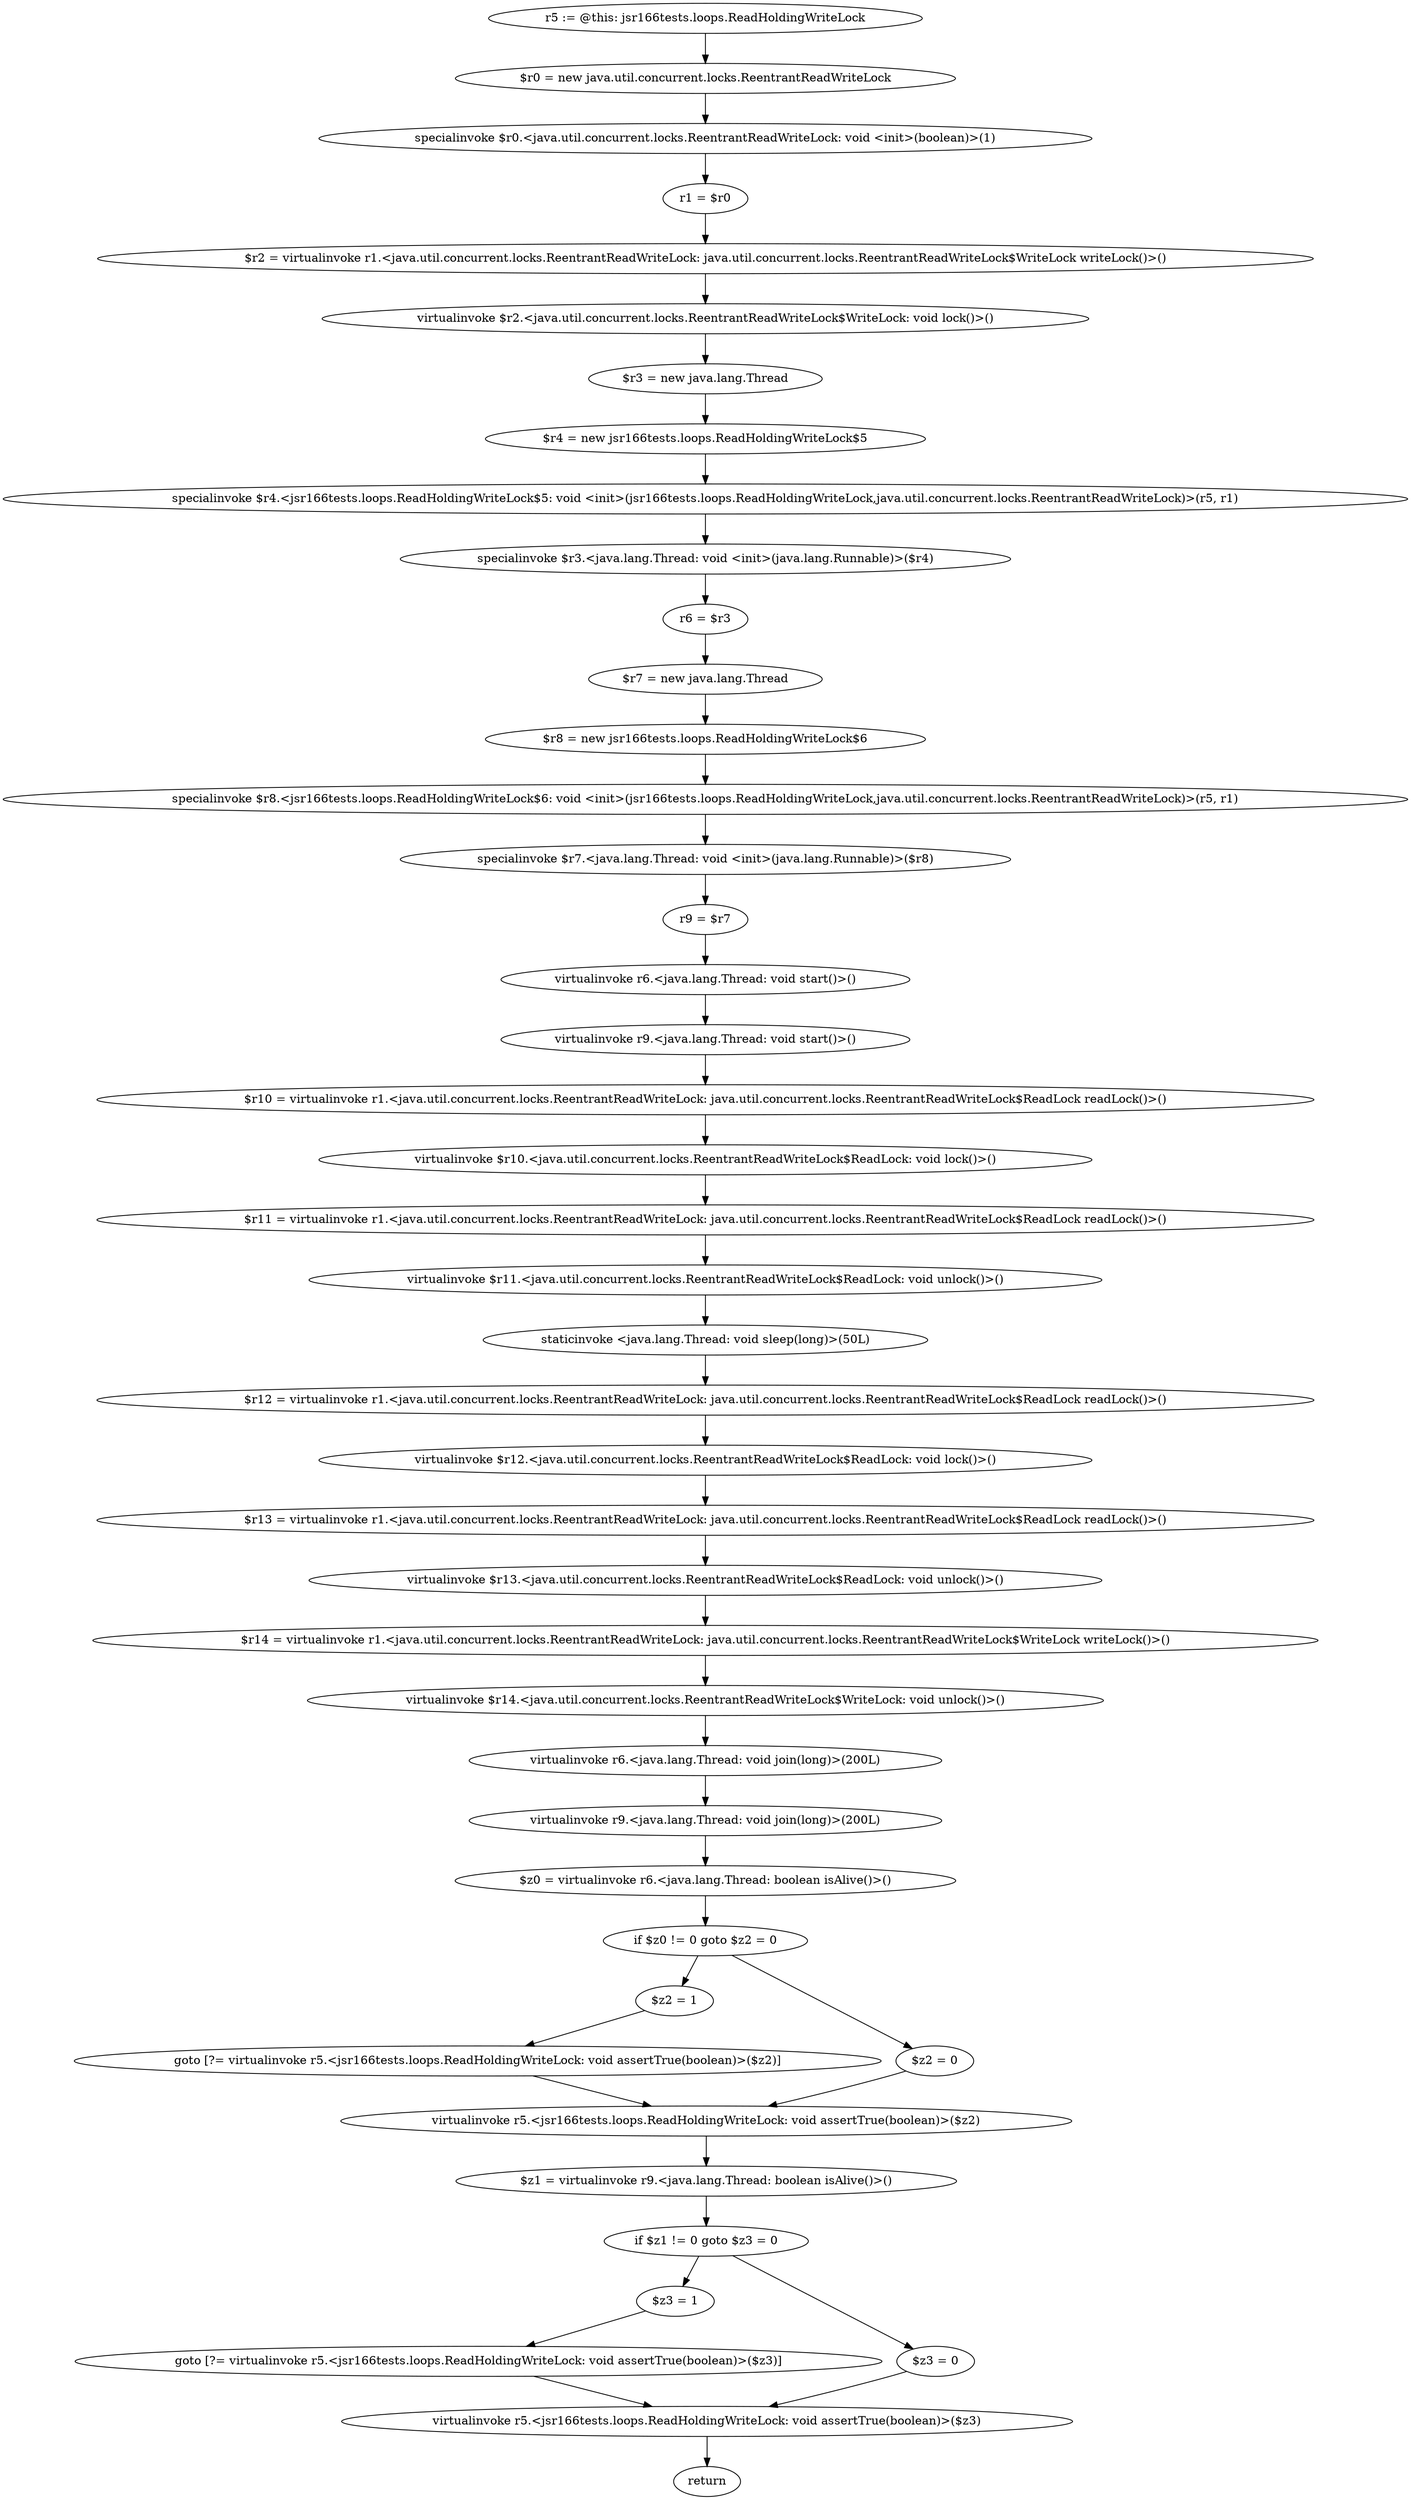 digraph "unitGraph" {
    "r5 := @this: jsr166tests.loops.ReadHoldingWriteLock"
    "$r0 = new java.util.concurrent.locks.ReentrantReadWriteLock"
    "specialinvoke $r0.<java.util.concurrent.locks.ReentrantReadWriteLock: void <init>(boolean)>(1)"
    "r1 = $r0"
    "$r2 = virtualinvoke r1.<java.util.concurrent.locks.ReentrantReadWriteLock: java.util.concurrent.locks.ReentrantReadWriteLock$WriteLock writeLock()>()"
    "virtualinvoke $r2.<java.util.concurrent.locks.ReentrantReadWriteLock$WriteLock: void lock()>()"
    "$r3 = new java.lang.Thread"
    "$r4 = new jsr166tests.loops.ReadHoldingWriteLock$5"
    "specialinvoke $r4.<jsr166tests.loops.ReadHoldingWriteLock$5: void <init>(jsr166tests.loops.ReadHoldingWriteLock,java.util.concurrent.locks.ReentrantReadWriteLock)>(r5, r1)"
    "specialinvoke $r3.<java.lang.Thread: void <init>(java.lang.Runnable)>($r4)"
    "r6 = $r3"
    "$r7 = new java.lang.Thread"
    "$r8 = new jsr166tests.loops.ReadHoldingWriteLock$6"
    "specialinvoke $r8.<jsr166tests.loops.ReadHoldingWriteLock$6: void <init>(jsr166tests.loops.ReadHoldingWriteLock,java.util.concurrent.locks.ReentrantReadWriteLock)>(r5, r1)"
    "specialinvoke $r7.<java.lang.Thread: void <init>(java.lang.Runnable)>($r8)"
    "r9 = $r7"
    "virtualinvoke r6.<java.lang.Thread: void start()>()"
    "virtualinvoke r9.<java.lang.Thread: void start()>()"
    "$r10 = virtualinvoke r1.<java.util.concurrent.locks.ReentrantReadWriteLock: java.util.concurrent.locks.ReentrantReadWriteLock$ReadLock readLock()>()"
    "virtualinvoke $r10.<java.util.concurrent.locks.ReentrantReadWriteLock$ReadLock: void lock()>()"
    "$r11 = virtualinvoke r1.<java.util.concurrent.locks.ReentrantReadWriteLock: java.util.concurrent.locks.ReentrantReadWriteLock$ReadLock readLock()>()"
    "virtualinvoke $r11.<java.util.concurrent.locks.ReentrantReadWriteLock$ReadLock: void unlock()>()"
    "staticinvoke <java.lang.Thread: void sleep(long)>(50L)"
    "$r12 = virtualinvoke r1.<java.util.concurrent.locks.ReentrantReadWriteLock: java.util.concurrent.locks.ReentrantReadWriteLock$ReadLock readLock()>()"
    "virtualinvoke $r12.<java.util.concurrent.locks.ReentrantReadWriteLock$ReadLock: void lock()>()"
    "$r13 = virtualinvoke r1.<java.util.concurrent.locks.ReentrantReadWriteLock: java.util.concurrent.locks.ReentrantReadWriteLock$ReadLock readLock()>()"
    "virtualinvoke $r13.<java.util.concurrent.locks.ReentrantReadWriteLock$ReadLock: void unlock()>()"
    "$r14 = virtualinvoke r1.<java.util.concurrent.locks.ReentrantReadWriteLock: java.util.concurrent.locks.ReentrantReadWriteLock$WriteLock writeLock()>()"
    "virtualinvoke $r14.<java.util.concurrent.locks.ReentrantReadWriteLock$WriteLock: void unlock()>()"
    "virtualinvoke r6.<java.lang.Thread: void join(long)>(200L)"
    "virtualinvoke r9.<java.lang.Thread: void join(long)>(200L)"
    "$z0 = virtualinvoke r6.<java.lang.Thread: boolean isAlive()>()"
    "if $z0 != 0 goto $z2 = 0"
    "$z2 = 1"
    "goto [?= virtualinvoke r5.<jsr166tests.loops.ReadHoldingWriteLock: void assertTrue(boolean)>($z2)]"
    "$z2 = 0"
    "virtualinvoke r5.<jsr166tests.loops.ReadHoldingWriteLock: void assertTrue(boolean)>($z2)"
    "$z1 = virtualinvoke r9.<java.lang.Thread: boolean isAlive()>()"
    "if $z1 != 0 goto $z3 = 0"
    "$z3 = 1"
    "goto [?= virtualinvoke r5.<jsr166tests.loops.ReadHoldingWriteLock: void assertTrue(boolean)>($z3)]"
    "$z3 = 0"
    "virtualinvoke r5.<jsr166tests.loops.ReadHoldingWriteLock: void assertTrue(boolean)>($z3)"
    "return"
    "r5 := @this: jsr166tests.loops.ReadHoldingWriteLock"->"$r0 = new java.util.concurrent.locks.ReentrantReadWriteLock";
    "$r0 = new java.util.concurrent.locks.ReentrantReadWriteLock"->"specialinvoke $r0.<java.util.concurrent.locks.ReentrantReadWriteLock: void <init>(boolean)>(1)";
    "specialinvoke $r0.<java.util.concurrent.locks.ReentrantReadWriteLock: void <init>(boolean)>(1)"->"r1 = $r0";
    "r1 = $r0"->"$r2 = virtualinvoke r1.<java.util.concurrent.locks.ReentrantReadWriteLock: java.util.concurrent.locks.ReentrantReadWriteLock$WriteLock writeLock()>()";
    "$r2 = virtualinvoke r1.<java.util.concurrent.locks.ReentrantReadWriteLock: java.util.concurrent.locks.ReentrantReadWriteLock$WriteLock writeLock()>()"->"virtualinvoke $r2.<java.util.concurrent.locks.ReentrantReadWriteLock$WriteLock: void lock()>()";
    "virtualinvoke $r2.<java.util.concurrent.locks.ReentrantReadWriteLock$WriteLock: void lock()>()"->"$r3 = new java.lang.Thread";
    "$r3 = new java.lang.Thread"->"$r4 = new jsr166tests.loops.ReadHoldingWriteLock$5";
    "$r4 = new jsr166tests.loops.ReadHoldingWriteLock$5"->"specialinvoke $r4.<jsr166tests.loops.ReadHoldingWriteLock$5: void <init>(jsr166tests.loops.ReadHoldingWriteLock,java.util.concurrent.locks.ReentrantReadWriteLock)>(r5, r1)";
    "specialinvoke $r4.<jsr166tests.loops.ReadHoldingWriteLock$5: void <init>(jsr166tests.loops.ReadHoldingWriteLock,java.util.concurrent.locks.ReentrantReadWriteLock)>(r5, r1)"->"specialinvoke $r3.<java.lang.Thread: void <init>(java.lang.Runnable)>($r4)";
    "specialinvoke $r3.<java.lang.Thread: void <init>(java.lang.Runnable)>($r4)"->"r6 = $r3";
    "r6 = $r3"->"$r7 = new java.lang.Thread";
    "$r7 = new java.lang.Thread"->"$r8 = new jsr166tests.loops.ReadHoldingWriteLock$6";
    "$r8 = new jsr166tests.loops.ReadHoldingWriteLock$6"->"specialinvoke $r8.<jsr166tests.loops.ReadHoldingWriteLock$6: void <init>(jsr166tests.loops.ReadHoldingWriteLock,java.util.concurrent.locks.ReentrantReadWriteLock)>(r5, r1)";
    "specialinvoke $r8.<jsr166tests.loops.ReadHoldingWriteLock$6: void <init>(jsr166tests.loops.ReadHoldingWriteLock,java.util.concurrent.locks.ReentrantReadWriteLock)>(r5, r1)"->"specialinvoke $r7.<java.lang.Thread: void <init>(java.lang.Runnable)>($r8)";
    "specialinvoke $r7.<java.lang.Thread: void <init>(java.lang.Runnable)>($r8)"->"r9 = $r7";
    "r9 = $r7"->"virtualinvoke r6.<java.lang.Thread: void start()>()";
    "virtualinvoke r6.<java.lang.Thread: void start()>()"->"virtualinvoke r9.<java.lang.Thread: void start()>()";
    "virtualinvoke r9.<java.lang.Thread: void start()>()"->"$r10 = virtualinvoke r1.<java.util.concurrent.locks.ReentrantReadWriteLock: java.util.concurrent.locks.ReentrantReadWriteLock$ReadLock readLock()>()";
    "$r10 = virtualinvoke r1.<java.util.concurrent.locks.ReentrantReadWriteLock: java.util.concurrent.locks.ReentrantReadWriteLock$ReadLock readLock()>()"->"virtualinvoke $r10.<java.util.concurrent.locks.ReentrantReadWriteLock$ReadLock: void lock()>()";
    "virtualinvoke $r10.<java.util.concurrent.locks.ReentrantReadWriteLock$ReadLock: void lock()>()"->"$r11 = virtualinvoke r1.<java.util.concurrent.locks.ReentrantReadWriteLock: java.util.concurrent.locks.ReentrantReadWriteLock$ReadLock readLock()>()";
    "$r11 = virtualinvoke r1.<java.util.concurrent.locks.ReentrantReadWriteLock: java.util.concurrent.locks.ReentrantReadWriteLock$ReadLock readLock()>()"->"virtualinvoke $r11.<java.util.concurrent.locks.ReentrantReadWriteLock$ReadLock: void unlock()>()";
    "virtualinvoke $r11.<java.util.concurrent.locks.ReentrantReadWriteLock$ReadLock: void unlock()>()"->"staticinvoke <java.lang.Thread: void sleep(long)>(50L)";
    "staticinvoke <java.lang.Thread: void sleep(long)>(50L)"->"$r12 = virtualinvoke r1.<java.util.concurrent.locks.ReentrantReadWriteLock: java.util.concurrent.locks.ReentrantReadWriteLock$ReadLock readLock()>()";
    "$r12 = virtualinvoke r1.<java.util.concurrent.locks.ReentrantReadWriteLock: java.util.concurrent.locks.ReentrantReadWriteLock$ReadLock readLock()>()"->"virtualinvoke $r12.<java.util.concurrent.locks.ReentrantReadWriteLock$ReadLock: void lock()>()";
    "virtualinvoke $r12.<java.util.concurrent.locks.ReentrantReadWriteLock$ReadLock: void lock()>()"->"$r13 = virtualinvoke r1.<java.util.concurrent.locks.ReentrantReadWriteLock: java.util.concurrent.locks.ReentrantReadWriteLock$ReadLock readLock()>()";
    "$r13 = virtualinvoke r1.<java.util.concurrent.locks.ReentrantReadWriteLock: java.util.concurrent.locks.ReentrantReadWriteLock$ReadLock readLock()>()"->"virtualinvoke $r13.<java.util.concurrent.locks.ReentrantReadWriteLock$ReadLock: void unlock()>()";
    "virtualinvoke $r13.<java.util.concurrent.locks.ReentrantReadWriteLock$ReadLock: void unlock()>()"->"$r14 = virtualinvoke r1.<java.util.concurrent.locks.ReentrantReadWriteLock: java.util.concurrent.locks.ReentrantReadWriteLock$WriteLock writeLock()>()";
    "$r14 = virtualinvoke r1.<java.util.concurrent.locks.ReentrantReadWriteLock: java.util.concurrent.locks.ReentrantReadWriteLock$WriteLock writeLock()>()"->"virtualinvoke $r14.<java.util.concurrent.locks.ReentrantReadWriteLock$WriteLock: void unlock()>()";
    "virtualinvoke $r14.<java.util.concurrent.locks.ReentrantReadWriteLock$WriteLock: void unlock()>()"->"virtualinvoke r6.<java.lang.Thread: void join(long)>(200L)";
    "virtualinvoke r6.<java.lang.Thread: void join(long)>(200L)"->"virtualinvoke r9.<java.lang.Thread: void join(long)>(200L)";
    "virtualinvoke r9.<java.lang.Thread: void join(long)>(200L)"->"$z0 = virtualinvoke r6.<java.lang.Thread: boolean isAlive()>()";
    "$z0 = virtualinvoke r6.<java.lang.Thread: boolean isAlive()>()"->"if $z0 != 0 goto $z2 = 0";
    "if $z0 != 0 goto $z2 = 0"->"$z2 = 1";
    "if $z0 != 0 goto $z2 = 0"->"$z2 = 0";
    "$z2 = 1"->"goto [?= virtualinvoke r5.<jsr166tests.loops.ReadHoldingWriteLock: void assertTrue(boolean)>($z2)]";
    "goto [?= virtualinvoke r5.<jsr166tests.loops.ReadHoldingWriteLock: void assertTrue(boolean)>($z2)]"->"virtualinvoke r5.<jsr166tests.loops.ReadHoldingWriteLock: void assertTrue(boolean)>($z2)";
    "$z2 = 0"->"virtualinvoke r5.<jsr166tests.loops.ReadHoldingWriteLock: void assertTrue(boolean)>($z2)";
    "virtualinvoke r5.<jsr166tests.loops.ReadHoldingWriteLock: void assertTrue(boolean)>($z2)"->"$z1 = virtualinvoke r9.<java.lang.Thread: boolean isAlive()>()";
    "$z1 = virtualinvoke r9.<java.lang.Thread: boolean isAlive()>()"->"if $z1 != 0 goto $z3 = 0";
    "if $z1 != 0 goto $z3 = 0"->"$z3 = 1";
    "if $z1 != 0 goto $z3 = 0"->"$z3 = 0";
    "$z3 = 1"->"goto [?= virtualinvoke r5.<jsr166tests.loops.ReadHoldingWriteLock: void assertTrue(boolean)>($z3)]";
    "goto [?= virtualinvoke r5.<jsr166tests.loops.ReadHoldingWriteLock: void assertTrue(boolean)>($z3)]"->"virtualinvoke r5.<jsr166tests.loops.ReadHoldingWriteLock: void assertTrue(boolean)>($z3)";
    "$z3 = 0"->"virtualinvoke r5.<jsr166tests.loops.ReadHoldingWriteLock: void assertTrue(boolean)>($z3)";
    "virtualinvoke r5.<jsr166tests.loops.ReadHoldingWriteLock: void assertTrue(boolean)>($z3)"->"return";
}
